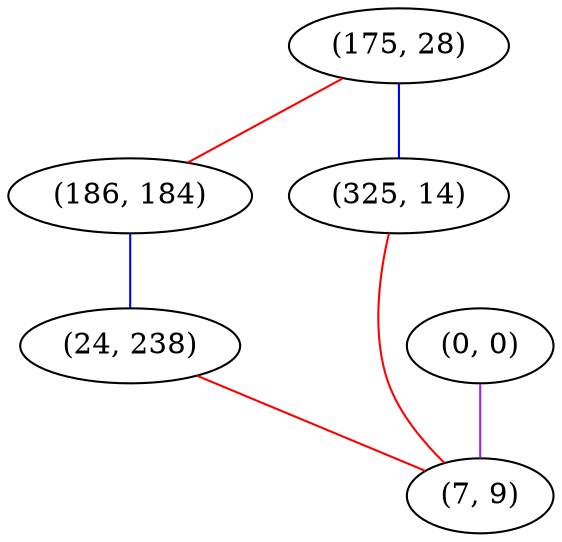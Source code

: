 graph "" {
"(175, 28)";
"(0, 0)";
"(186, 184)";
"(325, 14)";
"(24, 238)";
"(7, 9)";
"(175, 28)" -- "(325, 14)"  [color=blue, key=0, weight=3];
"(175, 28)" -- "(186, 184)"  [color=red, key=0, weight=1];
"(0, 0)" -- "(7, 9)"  [color=purple, key=0, weight=4];
"(186, 184)" -- "(24, 238)"  [color=blue, key=0, weight=3];
"(325, 14)" -- "(7, 9)"  [color=red, key=0, weight=1];
"(24, 238)" -- "(7, 9)"  [color=red, key=0, weight=1];
}
